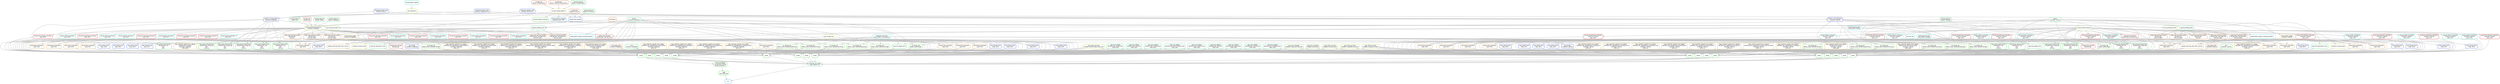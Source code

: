 digraph snakemake_dag {
    graph[bgcolor=white, margin=0];
    node[shape=box, style=rounded, fontname=sans,                 fontsize=10, penwidth=2];
    edge[penwidth=2, color=grey];
	0[label = "all", color = "0.55 0.6 0.85", style="rounded"];
	1[label = "maps\nplot_suffix: pdf", color = "0.32 0.6 0.85", style="rounded"];
	2[label = "build_eurocalliope\nco2_scenario: neutral\nmodel_resolution: 2", color = "0.33 0.6 0.85", style="rounded"];
	3[label = "model", color = "0.34 0.6 0.85", style="rounded"];
	4[label = "copy_euro_calliope\ndefinition_file: interest-rate\nsuffix: yaml", color = "0.41 0.6 0.85", style="rounded"];
	5[label = "copy_euro_calliope\ndefinition_file: renewable-techs\nsuffix: yaml", color = "0.41 0.6 0.85", style="rounded"];
	6[label = "copy_euro_calliope\ndefinition_file: storage-techs\nsuffix: yaml", color = "0.41 0.6 0.85", style="rounded"];
	7[label = "copy_euro_calliope\ndefinition_file: heat-techs\nsuffix: yaml", color = "0.41 0.6 0.85", style="rounded"];
	8[label = "copy_euro_calliope\ndefinition_file: demand-techs\nsuffix: yaml", color = "0.41 0.6 0.85", style="rounded"];
	9[label = "copy_euro_calliope\ndefinition_file: transformation-techs\nsuffix: yaml", color = "0.41 0.6 0.85", style="rounded"];
	10[label = "copy_euro_calliope\ndefinition_file: transport-techs\nsuffix: yaml", color = "0.41 0.6 0.85", style="rounded"];
	11[label = "copy_euro_calliope\ndefinition_file: link-techs\nsuffix: yaml", color = "0.41 0.6 0.85", style="rounded"];
	12[label = "copy_euro_calliope\ndefinition_file: legacy-techs\nsuffix: yaml", color = "0.41 0.6 0.85", style="rounded"];
	13[label = "copy_resolution_specific_euro_calliope\ndefinition_file: locations\nresolution: ehighways\nsuffix: yaml", color = "0.12 0.6 0.85", style="rounded"];
	14[label = "copy_resolution_specific_euro_calliope\ndefinition_file: directional-rooftop\nresolution: ehighways\nsuffix: yaml", color = "0.12 0.6 0.85", style="rounded"];
	15[label = "gas_storage\nresolution: ehighways", color = "0.65 0.6 0.85", style="rounded"];
	16[label = "gas_storage_xlsx", color = "0.19 0.6 0.85", style="rounded"];
	17[label = "copy_fuel_supply_techs", color = "0.37 0.6 0.85", style="rounded"];
	18[label = "regions\nresolution: ehighways", color = "0.42 0.6 0.85", style="rounded"];
	19[label = "fuel_cost_xlsx", color = "0.48 0.6 0.85", style="rounded"];
	20[label = "copy_fuel_distribution_techs", color = "0.39 0.6 0.85", style="rounded"];
	21[label = "copy_biofuel_techs\nyear: 2018", color = "0.63 0.6 0.85", style="rounded"];
	22[label = "annual_waste_supply\nresolution: ehighways", color = "0.15 0.6 0.85", style="rounded"];
	23[label = "annual_energy_balances", color = "0.16 0.6 0.85", style="rounded"];
	24[label = "eurostat_data_tsv\ndataset: energy-balance", color = "0.38 0.6 0.85", style="rounded"];
	25[label = "ch_data_xlsx\ndataset: energy-balance", color = "0.05 0.6 0.85", style="rounded"];
	26[label = "ch_data_xlsx\ndataset: industry-energy-balance", color = "0.05 0.6 0.85", style="rounded"];
	27[label = "emissions_scenario_yaml", color = "0.18 0.6 0.85", style="rounded"];
	28[label = "coal_supply_yaml\nresolution: ehighways", color = "0.08 0.6 0.85", style="rounded"];
	29[label = "annual_fuel_demand_constraints\nyear: 2018", color = "0.00 0.6 0.85", style="rounded"];
	30[label = "annual_subnational_demand\nresolution: ehighways", color = "0.25 0.6 0.85", style="rounded"];
	31[label = "annual_heat_demand", color = "0.61 0.6 0.85", style="rounded"];
	32[label = "eurostat_data_tsv\ndataset: hh-end-use", color = "0.38 0.6 0.85", style="rounded"];
	33[label = "ch_data_xlsx\ndataset: end-use", color = "0.05 0.6 0.85", style="rounded"];
	34[label = "annual_industry_demand\nprojection_year: 2050", color = "0.56 0.6 0.85", style="rounded"];
	35[label = "annual_transport_demand", color = "0.30 0.6 0.85", style="rounded"];
	36[label = "eurostat_data_tsv\ndataset: freight", color = "0.38 0.6 0.85", style="rounded"];
	37[label = "eurostat_data_tsv\ndataset: employees", color = "0.38 0.6 0.85", style="rounded"];
	38[label = "eurostat_data_tsv\ndataset: gva", color = "0.38 0.6 0.85", style="rounded"];
	39[label = "ch_data_xlsx\ndataset: gva", color = "0.05 0.6 0.85", style="rounded"];
	40[label = "annual_vehicle_constraints\nyear: 2018", color = "0.47 0.6 0.85", style="rounded"];
	41[label = "annual_heat_constraints\nyear: 2018", color = "0.10 0.6 0.85", style="rounded"];
	42[label = "scaled_heat_demand_profiles\ndemand_key: \nend_use: space-", color = "0.07 0.6 0.85", style="rounded"];
	43[label = "regional_dwelling_ratio", color = "0.40 0.6 0.85", style="rounded"];
	44[label = "eurostat_data_tsv\ndataset: dwellings", color = "0.38 0.6 0.85", style="rounded"];
	45[label = "heat_demand_profiles", color = "0.28 0.6 0.85", style="rounded"];
	46[label = "weather_and_population\nresolution: ehighways", color = "0.66 0.6 0.85", style="rounded"];
	47[label = "raw_population", color = "0.23 0.6 0.85", style="rounded"];
	48[label = "raw_population_zipped", color = "0.46 0.6 0.85", style="rounded"];
	49[label = "download_weather_data\nfilename: temperature.nc", color = "0.62 0.6 0.85", style="rounded"];
	50[label = "download_weather_data\nfilename: wind10m.nc", color = "0.62 0.6 0.85", style="rounded"];
	51[label = "download_weather_data\nfilename: tsoil5.nc", color = "0.62 0.6 0.85", style="rounded"];
	52[label = "when2heat", color = "0.06 0.6 0.85", style="rounded"];
	53[label = "scaled_heat_demand_profiles\ndemand_key: \nend_use: water-", color = "0.07 0.6 0.85", style="rounded"];
	54[label = "scaled_heat_demand_profiles\ndemand_key: \nend_use: ", color = "0.07 0.6 0.85", style="rounded"];
	55[label = "links\nresolution: ehighways", color = "0.35 0.6 0.85", style="rounded"];
	56[label = "ev_energy_cap\ndataset_name: demand-equals-light", color = "0.29 0.6 0.85", style="rounded"];
	57[label = "download_ramp_data\nramp_profile: ev-consumption", color = "0.50 0.6 0.85", style="rounded"];
	58[label = "ev_energy_cap\ndataset_name: demand-min-light", color = "0.29 0.6 0.85", style="rounded"];
	59[label = "ev_energy_cap\ndataset_name: demand-max-light", color = "0.29 0.6 0.85", style="rounded"];
	60[label = "ev_energy_cap\ndataset_name: demand-equals-heavy", color = "0.29 0.6 0.85", style="rounded"];
	61[label = "ev_energy_cap\ndataset_name: demand-min-heavy", color = "0.29 0.6 0.85", style="rounded"];
	62[label = "ev_energy_cap\ndataset_name: demand-max-heavy", color = "0.29 0.6 0.85", style="rounded"];
	63[label = "ev_energy_cap\ndataset_name: plugin", color = "0.29 0.6 0.85", style="rounded"];
	64[label = "download_ramp_data\nramp_profile: ev-plugin", color = "0.50 0.6 0.85", style="rounded"];
	65[label = "heat_pump_characteristics\ncharacteristic: energy-cap\nsink: \ntech: as", color = "0.36 0.6 0.85", style="rounded"];
	66[label = "heat_pump_characteristics\ncharacteristic: energy-cap\nsink: \ntech: gs", color = "0.36 0.6 0.85", style="rounded"];
	67[label = "heat_pump_characteristics\ncharacteristic: energy-cap\nsink: \ntech: ", color = "0.36 0.6 0.85", style="rounded"];
	68[label = "heat_pump_characteristics\ncharacteristic: cop\nsink: \ntech: as", color = "0.36 0.6 0.85", style="rounded"];
	69[label = "heat_pump_characteristics\ncharacteristic: cop\nsink: \ntech: gs", color = "0.36 0.6 0.85", style="rounded"];
	70[label = "heat_pump_characteristics\ncharacteristic: cop\nsink: \ntech: ", color = "0.36 0.6 0.85", style="rounded"];
	71[label = "update_electricity_with_other_sectors", color = "0.11 0.6 0.85", style="rounded"];
	72[label = "scaled_heat_demand_profiles\ndemand_key: -bau-electricity\nend_use: space-", color = "0.07 0.6 0.85", style="rounded"];
	73[label = "scaled_heat_demand_profiles\ndemand_key: -bau-electricity\nend_use: water-", color = "0.07 0.6 0.85", style="rounded"];
	74[label = "cooking_heat_demand\ndemand_key: -bau-electricity", color = "0.02 0.6 0.85", style="rounded"];
	75[label = "download_ramp_data\nramp_profile: cooking", color = "0.50 0.6 0.85", style="rounded"];
	76[label = "scaled_public_transport_demand_profiles", color = "0.51 0.6 0.85", style="rounded"];
	77[label = "cooking_heat_demand\ndemand_key: ", color = "0.02 0.6 0.85", style="rounded"];
	78[label = "copy_resolution_specific_euro_calliope\ndefinition_file: capacityfactors-open-field-pv\nresolution: ehighways\nsuffix: csv", color = "0.12 0.6 0.85", style="rounded"];
	79[label = "copy_resolution_specific_euro_calliope\ndefinition_file: capacityfactors-rooftop-pv-n\nresolution: ehighways\nsuffix: csv", color = "0.12 0.6 0.85", style="rounded"];
	80[label = "copy_resolution_specific_euro_calliope\ndefinition_file: capacityfactors-rooftop-pv-e-w\nresolution: ehighways\nsuffix: csv", color = "0.12 0.6 0.85", style="rounded"];
	81[label = "copy_resolution_specific_euro_calliope\ndefinition_file: capacityfactors-rooftop-pv-s-flat\nresolution: ehighways\nsuffix: csv", color = "0.12 0.6 0.85", style="rounded"];
	82[label = "copy_resolution_specific_euro_calliope\ndefinition_file: capacityfactors-wind-offshore\nresolution: ehighways\nsuffix: csv", color = "0.12 0.6 0.85", style="rounded"];
	83[label = "copy_resolution_specific_euro_calliope\ndefinition_file: capacityfactors-wind-onshore\nresolution: ehighways\nsuffix: csv", color = "0.12 0.6 0.85", style="rounded"];
	84[label = "copy_resolution_specific_euro_calliope\ndefinition_file: capacityfactors-hydro-ror\nresolution: ehighways\nsuffix: csv", color = "0.12 0.6 0.85", style="rounded"];
	85[label = "copy_resolution_specific_euro_calliope\ndefinition_file: capacityfactors-hydro-reservoir-inflow\nresolution: ehighways\nsuffix: csv", color = "0.12 0.6 0.85", style="rounded"];
	86[label = "copy_resolution_specific_euro_calliope\ndefinition_file: capacityfactors-rooftop-pv\nresolution: ehighways\nsuffix: csv", color = "0.12 0.6 0.85", style="rounded"];
	87[label = "copy_from_template\ntemplate: config_overrides.yaml", color = "0.26 0.6 0.85", style="rounded"];
	88[label = "copy_from_template\ntemplate: spores.yaml", color = "0.26 0.6 0.85", style="rounded"];
	89[label = "copy_2030_overrides\ntemplate: heat-techs.yaml", color = "0.22 0.6 0.85", style="rounded"];
	90[label = "copy_2030_overrides\ntemplate: renewable-techs.yaml", color = "0.22 0.6 0.85", style="rounded"];
	91[label = "copy_2030_overrides\ntemplate: storage-techs.yaml", color = "0.22 0.6 0.85", style="rounded"];
	92[label = "copy_2030_overrides\ntemplate: transformation-techs.yaml", color = "0.22 0.6 0.85", style="rounded"];
	93[label = "generate_pre_builds\ndate: 2023-01-18", color = "0.43 0.6 0.85", style="rounded"];
	94[label = "model", color = "0.34 0.6 0.85", style="rounded"];
	95[label = "copy_resolution_specific_euro_calliope\ndefinition_file: locations\nresolution: national\nsuffix: yaml", color = "0.12 0.6 0.85", style="rounded"];
	96[label = "copy_resolution_specific_euro_calliope\ndefinition_file: directional-rooftop\nresolution: national\nsuffix: yaml", color = "0.12 0.6 0.85", style="rounded"];
	97[label = "gas_storage\nresolution: national", color = "0.65 0.6 0.85", style="rounded"];
	98[label = "copy_fuel_supply_techs", color = "0.37 0.6 0.85", style="rounded"];
	99[label = "regions\nresolution: national", color = "0.42 0.6 0.85", style="rounded"];
	100[label = "copy_fuel_distribution_techs", color = "0.39 0.6 0.85", style="rounded"];
	101[label = "copy_biofuel_techs\nyear: 2010", color = "0.63 0.6 0.85", style="rounded"];
	102[label = "annual_waste_supply\nresolution: national", color = "0.15 0.6 0.85", style="rounded"];
	103[label = "emissions_scenario_yaml", color = "0.18 0.6 0.85", style="rounded"];
	104[label = "coal_supply_yaml\nresolution: national", color = "0.08 0.6 0.85", style="rounded"];
	105[label = "annual_fuel_demand_constraints\nresolution: national\nyear: 2010", color = "0.00 0.6 0.85", style="rounded"];
	106[label = "annual_national_demand", color = "0.24 0.6 0.85", style="rounded"];
	107[label = "annual_vehicle_constraints\nresolution: national\nyear: 2010", color = "0.47 0.6 0.85", style="rounded"];
	108[label = "annual_heat_constraints\nyear: 2010", color = "0.10 0.6 0.85", style="rounded"];
	109[label = "scaled_heat_demand_profiles\ndemand_key: \nend_use: space-", color = "0.07 0.6 0.85", style="rounded"];
	110[label = "regional_dwelling_ratio", color = "0.40 0.6 0.85", style="rounded"];
	111[label = "heat_demand_profiles", color = "0.28 0.6 0.85", style="rounded"];
	112[label = "weather_and_population\nresolution: national", color = "0.66 0.6 0.85", style="rounded"];
	113[label = "scaled_heat_demand_profiles\ndemand_key: \nend_use: water-", color = "0.07 0.6 0.85", style="rounded"];
	114[label = "scaled_heat_demand_profiles\ndemand_key: \nend_use: ", color = "0.07 0.6 0.85", style="rounded"];
	115[label = "links\nresolution: national", color = "0.35 0.6 0.85", style="rounded"];
	116[label = "ev_energy_cap\ndataset_name: demand-equals-light", color = "0.29 0.6 0.85", style="rounded"];
	117[label = "ev_energy_cap\ndataset_name: demand-min-light", color = "0.29 0.6 0.85", style="rounded"];
	118[label = "ev_energy_cap\ndataset_name: demand-max-light", color = "0.29 0.6 0.85", style="rounded"];
	119[label = "ev_energy_cap\ndataset_name: demand-equals-heavy", color = "0.29 0.6 0.85", style="rounded"];
	120[label = "ev_energy_cap\ndataset_name: demand-min-heavy", color = "0.29 0.6 0.85", style="rounded"];
	121[label = "ev_energy_cap\ndataset_name: demand-max-heavy", color = "0.29 0.6 0.85", style="rounded"];
	122[label = "ev_energy_cap\ndataset_name: plugin", color = "0.29 0.6 0.85", style="rounded"];
	123[label = "heat_pump_characteristics\ncharacteristic: energy-cap\nsink: \ntech: as", color = "0.36 0.6 0.85", style="rounded"];
	124[label = "heat_pump_characteristics\ncharacteristic: energy-cap\nsink: \ntech: gs", color = "0.36 0.6 0.85", style="rounded"];
	125[label = "heat_pump_characteristics\ncharacteristic: energy-cap\nsink: \ntech: ", color = "0.36 0.6 0.85", style="rounded"];
	126[label = "heat_pump_characteristics\ncharacteristic: cop\nsink: \ntech: as", color = "0.36 0.6 0.85", style="rounded"];
	127[label = "heat_pump_characteristics\ncharacteristic: cop\nsink: \ntech: gs", color = "0.36 0.6 0.85", style="rounded"];
	128[label = "heat_pump_characteristics\ncharacteristic: cop\nsink: \ntech: ", color = "0.36 0.6 0.85", style="rounded"];
	129[label = "update_electricity_with_other_sectors", color = "0.11 0.6 0.85", style="rounded"];
	130[label = "scaled_heat_demand_profiles\ndemand_key: -bau-electricity\nend_use: space-", color = "0.07 0.6 0.85", style="rounded"];
	131[label = "scaled_heat_demand_profiles\ndemand_key: -bau-electricity\nend_use: water-", color = "0.07 0.6 0.85", style="rounded"];
	132[label = "cooking_heat_demand\ndemand_key: -bau-electricity", color = "0.02 0.6 0.85", style="rounded"];
	133[label = "scaled_public_transport_demand_profiles", color = "0.51 0.6 0.85", style="rounded"];
	134[label = "cooking_heat_demand\ndemand_key: ", color = "0.02 0.6 0.85", style="rounded"];
	135[label = "copy_resolution_specific_euro_calliope\ndefinition_file: capacityfactors-open-field-pv\nresolution: national\nsuffix: csv", color = "0.12 0.6 0.85", style="rounded"];
	136[label = "copy_resolution_specific_euro_calliope\ndefinition_file: capacityfactors-rooftop-pv-n\nresolution: national\nsuffix: csv", color = "0.12 0.6 0.85", style="rounded"];
	137[label = "copy_resolution_specific_euro_calliope\ndefinition_file: capacityfactors-rooftop-pv-e-w\nresolution: national\nsuffix: csv", color = "0.12 0.6 0.85", style="rounded"];
	138[label = "copy_resolution_specific_euro_calliope\ndefinition_file: capacityfactors-rooftop-pv-s-flat\nresolution: national\nsuffix: csv", color = "0.12 0.6 0.85", style="rounded"];
	139[label = "copy_resolution_specific_euro_calliope\ndefinition_file: capacityfactors-wind-offshore\nresolution: national\nsuffix: csv", color = "0.12 0.6 0.85", style="rounded"];
	140[label = "copy_resolution_specific_euro_calliope\ndefinition_file: capacityfactors-wind-onshore\nresolution: national\nsuffix: csv", color = "0.12 0.6 0.85", style="rounded"];
	141[label = "copy_resolution_specific_euro_calliope\ndefinition_file: capacityfactors-hydro-ror\nresolution: national\nsuffix: csv", color = "0.12 0.6 0.85", style="rounded"];
	142[label = "copy_resolution_specific_euro_calliope\ndefinition_file: capacityfactors-hydro-reservoir-inflow\nresolution: national\nsuffix: csv", color = "0.12 0.6 0.85", style="rounded"];
	143[label = "copy_resolution_specific_euro_calliope\ndefinition_file: capacityfactors-rooftop-pv\nresolution: national\nsuffix: csv", color = "0.12 0.6 0.85", style="rounded"];
	144[label = "model", color = "0.34 0.6 0.85", style="rounded"];
	145[label = "copy_biofuel_techs\nyear: 2011", color = "0.63 0.6 0.85", style="rounded"];
	146[label = "annual_fuel_demand_constraints\nresolution: national\nyear: 2011", color = "0.00 0.6 0.85", style="rounded"];
	147[label = "annual_vehicle_constraints\nresolution: national\nyear: 2011", color = "0.47 0.6 0.85", style="rounded"];
	148[label = "annual_heat_constraints\nyear: 2011", color = "0.10 0.6 0.85", style="rounded"];
	149[label = "model", color = "0.34 0.6 0.85", style="rounded"];
	150[label = "copy_biofuel_techs\nyear: 2012", color = "0.63 0.6 0.85", style="rounded"];
	151[label = "annual_fuel_demand_constraints\nresolution: national\nyear: 2012", color = "0.00 0.6 0.85", style="rounded"];
	152[label = "annual_vehicle_constraints\nresolution: national\nyear: 2012", color = "0.47 0.6 0.85", style="rounded"];
	153[label = "annual_heat_constraints\nyear: 2012", color = "0.10 0.6 0.85", style="rounded"];
	154[label = "model", color = "0.34 0.6 0.85", style="rounded"];
	155[label = "copy_biofuel_techs\nyear: 2013", color = "0.63 0.6 0.85", style="rounded"];
	156[label = "annual_fuel_demand_constraints\nresolution: national\nyear: 2013", color = "0.00 0.6 0.85", style="rounded"];
	157[label = "annual_vehicle_constraints\nresolution: national\nyear: 2013", color = "0.47 0.6 0.85", style="rounded"];
	158[label = "annual_heat_constraints\nyear: 2013", color = "0.10 0.6 0.85", style="rounded"];
	159[label = "model", color = "0.34 0.6 0.85", style="rounded"];
	160[label = "copy_biofuel_techs\nyear: 2014", color = "0.63 0.6 0.85", style="rounded"];
	161[label = "annual_fuel_demand_constraints\nresolution: national\nyear: 2014", color = "0.00 0.6 0.85", style="rounded"];
	162[label = "annual_vehicle_constraints\nresolution: national\nyear: 2014", color = "0.47 0.6 0.85", style="rounded"];
	163[label = "annual_heat_constraints\nyear: 2014", color = "0.10 0.6 0.85", style="rounded"];
	164[label = "model", color = "0.34 0.6 0.85", style="rounded"];
	165[label = "copy_biofuel_techs\nyear: 2015", color = "0.63 0.6 0.85", style="rounded"];
	166[label = "annual_fuel_demand_constraints\nresolution: national\nyear: 2015", color = "0.00 0.6 0.85", style="rounded"];
	167[label = "annual_vehicle_constraints\nresolution: national\nyear: 2015", color = "0.47 0.6 0.85", style="rounded"];
	168[label = "annual_heat_constraints\nyear: 2015", color = "0.10 0.6 0.85", style="rounded"];
	169[label = "model", color = "0.34 0.6 0.85", style="rounded"];
	170[label = "copy_biofuel_techs\nyear: 2016", color = "0.63 0.6 0.85", style="rounded"];
	171[label = "annual_fuel_demand_constraints\nresolution: national\nyear: 2016", color = "0.00 0.6 0.85", style="rounded"];
	172[label = "annual_vehicle_constraints\nresolution: national\nyear: 2016", color = "0.47 0.6 0.85", style="rounded"];
	173[label = "annual_heat_constraints\nyear: 2016", color = "0.10 0.6 0.85", style="rounded"];
	174[label = "model", color = "0.34 0.6 0.85", style="rounded"];
	175[label = "copy_biofuel_techs\nyear: 2017", color = "0.63 0.6 0.85", style="rounded"];
	176[label = "annual_fuel_demand_constraints\nresolution: national\nyear: 2017", color = "0.00 0.6 0.85", style="rounded"];
	177[label = "annual_vehicle_constraints\nresolution: national\nyear: 2017", color = "0.47 0.6 0.85", style="rounded"];
	178[label = "annual_heat_constraints\nyear: 2017", color = "0.10 0.6 0.85", style="rounded"];
	179[label = "model", color = "0.34 0.6 0.85", style="rounded"];
	180[label = "copy_biofuel_techs\nyear: 2018", color = "0.63 0.6 0.85", style="rounded"];
	181[label = "annual_fuel_demand_constraints\nresolution: national\nyear: 2018", color = "0.00 0.6 0.85", style="rounded"];
	182[label = "annual_vehicle_constraints\nresolution: national\nyear: 2018", color = "0.47 0.6 0.85", style="rounded"];
	183[label = "annual_heat_constraints\nyear: 2018", color = "0.10 0.6 0.85", style="rounded"];
	184[label = "model", color = "0.34 0.6 0.85", style="rounded"];
	185[label = "copy_biofuel_techs\nyear: 2010", color = "0.63 0.6 0.85", style="rounded"];
	186[label = "annual_fuel_demand_constraints\nyear: 2010", color = "0.00 0.6 0.85", style="rounded"];
	187[label = "annual_vehicle_constraints\nyear: 2010", color = "0.47 0.6 0.85", style="rounded"];
	188[label = "annual_heat_constraints\nyear: 2010", color = "0.10 0.6 0.85", style="rounded"];
	189[label = "model", color = "0.34 0.6 0.85", style="rounded"];
	190[label = "copy_biofuel_techs\nyear: 2011", color = "0.63 0.6 0.85", style="rounded"];
	191[label = "annual_fuel_demand_constraints\nyear: 2011", color = "0.00 0.6 0.85", style="rounded"];
	192[label = "annual_vehicle_constraints\nyear: 2011", color = "0.47 0.6 0.85", style="rounded"];
	193[label = "annual_heat_constraints\nyear: 2011", color = "0.10 0.6 0.85", style="rounded"];
	194[label = "model", color = "0.34 0.6 0.85", style="rounded"];
	195[label = "copy_biofuel_techs\nyear: 2012", color = "0.63 0.6 0.85", style="rounded"];
	196[label = "annual_fuel_demand_constraints\nyear: 2012", color = "0.00 0.6 0.85", style="rounded"];
	197[label = "annual_vehicle_constraints\nyear: 2012", color = "0.47 0.6 0.85", style="rounded"];
	198[label = "annual_heat_constraints\nyear: 2012", color = "0.10 0.6 0.85", style="rounded"];
	199[label = "model", color = "0.34 0.6 0.85", style="rounded"];
	200[label = "copy_biofuel_techs\nyear: 2013", color = "0.63 0.6 0.85", style="rounded"];
	201[label = "annual_fuel_demand_constraints\nyear: 2013", color = "0.00 0.6 0.85", style="rounded"];
	202[label = "annual_vehicle_constraints\nyear: 2013", color = "0.47 0.6 0.85", style="rounded"];
	203[label = "annual_heat_constraints\nyear: 2013", color = "0.10 0.6 0.85", style="rounded"];
	204[label = "model", color = "0.34 0.6 0.85", style="rounded"];
	205[label = "copy_biofuel_techs\nyear: 2014", color = "0.63 0.6 0.85", style="rounded"];
	206[label = "annual_fuel_demand_constraints\nyear: 2014", color = "0.00 0.6 0.85", style="rounded"];
	207[label = "annual_vehicle_constraints\nyear: 2014", color = "0.47 0.6 0.85", style="rounded"];
	208[label = "annual_heat_constraints\nyear: 2014", color = "0.10 0.6 0.85", style="rounded"];
	209[label = "model", color = "0.34 0.6 0.85", style="rounded"];
	210[label = "copy_biofuel_techs\nyear: 2015", color = "0.63 0.6 0.85", style="rounded"];
	211[label = "annual_fuel_demand_constraints\nyear: 2015", color = "0.00 0.6 0.85", style="rounded"];
	212[label = "annual_vehicle_constraints\nyear: 2015", color = "0.47 0.6 0.85", style="rounded"];
	213[label = "annual_heat_constraints\nyear: 2015", color = "0.10 0.6 0.85", style="rounded"];
	214[label = "model", color = "0.34 0.6 0.85", style="rounded"];
	215[label = "copy_biofuel_techs\nyear: 2016", color = "0.63 0.6 0.85", style="rounded"];
	216[label = "annual_fuel_demand_constraints\nyear: 2016", color = "0.00 0.6 0.85", style="rounded"];
	217[label = "annual_vehicle_constraints\nyear: 2016", color = "0.47 0.6 0.85", style="rounded"];
	218[label = "annual_heat_constraints\nyear: 2016", color = "0.10 0.6 0.85", style="rounded"];
	219[label = "model", color = "0.34 0.6 0.85", style="rounded"];
	220[label = "copy_biofuel_techs\nyear: 2017", color = "0.63 0.6 0.85", style="rounded"];
	221[label = "annual_fuel_demand_constraints\nyear: 2017", color = "0.00 0.6 0.85", style="rounded"];
	222[label = "annual_vehicle_constraints\nyear: 2017", color = "0.47 0.6 0.85", style="rounded"];
	223[label = "annual_heat_constraints\nyear: 2017", color = "0.10 0.6 0.85", style="rounded"];
	1 -> 0
	93 -> 0
	2 -> 1
	3 -> 2
	4 -> 3
	5 -> 3
	6 -> 3
	7 -> 3
	8 -> 3
	9 -> 3
	10 -> 3
	11 -> 3
	12 -> 3
	13 -> 3
	14 -> 3
	15 -> 3
	17 -> 3
	20 -> 3
	21 -> 3
	27 -> 3
	28 -> 3
	29 -> 3
	40 -> 3
	41 -> 3
	55 -> 3
	56 -> 3
	58 -> 3
	59 -> 3
	60 -> 3
	61 -> 3
	62 -> 3
	63 -> 3
	65 -> 3
	66 -> 3
	67 -> 3
	68 -> 3
	69 -> 3
	70 -> 3
	71 -> 3
	77 -> 3
	54 -> 3
	78 -> 3
	79 -> 3
	80 -> 3
	81 -> 3
	82 -> 3
	83 -> 3
	84 -> 3
	85 -> 3
	86 -> 3
	87 -> 3
	88 -> 3
	89 -> 3
	90 -> 3
	91 -> 3
	92 -> 3
	16 -> 15
	18 -> 17
	19 -> 17
	18 -> 20
	22 -> 21
	23 -> 22
	24 -> 23
	25 -> 23
	26 -> 23
	18 -> 27
	30 -> 29
	31 -> 30
	34 -> 30
	35 -> 30
	36 -> 30
	37 -> 30
	38 -> 30
	39 -> 30
	32 -> 31
	33 -> 31
	23 -> 31
	23 -> 34
	23 -> 35
	30 -> 40
	42 -> 41
	53 -> 41
	54 -> 41
	22 -> 41
	30 -> 42
	43 -> 42
	45 -> 42
	18 -> 43
	44 -> 43
	46 -> 45
	52 -> 45
	47 -> 46
	49 -> 46
	50 -> 46
	51 -> 46
	48 -> 47
	30 -> 53
	43 -> 53
	45 -> 53
	30 -> 54
	43 -> 54
	45 -> 54
	18 -> 56
	57 -> 56
	18 -> 58
	57 -> 58
	18 -> 59
	57 -> 59
	18 -> 60
	57 -> 60
	18 -> 61
	57 -> 61
	18 -> 62
	57 -> 62
	18 -> 63
	64 -> 63
	46 -> 65
	30 -> 65
	46 -> 66
	30 -> 66
	46 -> 67
	30 -> 67
	46 -> 68
	30 -> 68
	46 -> 69
	30 -> 69
	46 -> 70
	30 -> 70
	72 -> 71
	73 -> 71
	74 -> 71
	76 -> 71
	30 -> 71
	18 -> 71
	30 -> 72
	43 -> 72
	45 -> 72
	30 -> 73
	43 -> 73
	45 -> 73
	75 -> 74
	18 -> 74
	30 -> 74
	18 -> 76
	30 -> 76
	75 -> 77
	18 -> 77
	30 -> 77
	94 -> 93
	144 -> 93
	149 -> 93
	154 -> 93
	159 -> 93
	164 -> 93
	169 -> 93
	174 -> 93
	179 -> 93
	184 -> 93
	189 -> 93
	194 -> 93
	199 -> 93
	204 -> 93
	209 -> 93
	214 -> 93
	219 -> 93
	3 -> 93
	4 -> 94
	5 -> 94
	6 -> 94
	7 -> 94
	8 -> 94
	9 -> 94
	10 -> 94
	11 -> 94
	12 -> 94
	95 -> 94
	96 -> 94
	97 -> 94
	98 -> 94
	100 -> 94
	101 -> 94
	103 -> 94
	104 -> 94
	105 -> 94
	107 -> 94
	108 -> 94
	115 -> 94
	116 -> 94
	117 -> 94
	118 -> 94
	119 -> 94
	120 -> 94
	121 -> 94
	122 -> 94
	123 -> 94
	124 -> 94
	125 -> 94
	126 -> 94
	127 -> 94
	128 -> 94
	129 -> 94
	134 -> 94
	114 -> 94
	135 -> 94
	136 -> 94
	137 -> 94
	138 -> 94
	139 -> 94
	140 -> 94
	141 -> 94
	142 -> 94
	143 -> 94
	87 -> 94
	88 -> 94
	89 -> 94
	90 -> 94
	91 -> 94
	92 -> 94
	16 -> 97
	99 -> 98
	19 -> 98
	99 -> 100
	102 -> 101
	23 -> 102
	99 -> 103
	106 -> 105
	31 -> 106
	34 -> 106
	35 -> 106
	106 -> 107
	109 -> 108
	113 -> 108
	114 -> 108
	102 -> 108
	106 -> 109
	110 -> 109
	111 -> 109
	99 -> 110
	44 -> 110
	112 -> 111
	52 -> 111
	47 -> 112
	49 -> 112
	50 -> 112
	51 -> 112
	106 -> 113
	110 -> 113
	111 -> 113
	106 -> 114
	110 -> 114
	111 -> 114
	99 -> 116
	57 -> 116
	99 -> 117
	57 -> 117
	99 -> 118
	57 -> 118
	99 -> 119
	57 -> 119
	99 -> 120
	57 -> 120
	99 -> 121
	57 -> 121
	99 -> 122
	64 -> 122
	112 -> 123
	106 -> 123
	112 -> 124
	106 -> 124
	112 -> 125
	106 -> 125
	112 -> 126
	106 -> 126
	112 -> 127
	106 -> 127
	112 -> 128
	106 -> 128
	130 -> 129
	131 -> 129
	132 -> 129
	133 -> 129
	106 -> 129
	99 -> 129
	106 -> 130
	110 -> 130
	111 -> 130
	106 -> 131
	110 -> 131
	111 -> 131
	75 -> 132
	99 -> 132
	106 -> 132
	99 -> 133
	106 -> 133
	75 -> 134
	99 -> 134
	106 -> 134
	4 -> 144
	5 -> 144
	6 -> 144
	7 -> 144
	8 -> 144
	9 -> 144
	10 -> 144
	11 -> 144
	12 -> 144
	95 -> 144
	96 -> 144
	97 -> 144
	98 -> 144
	100 -> 144
	145 -> 144
	103 -> 144
	104 -> 144
	146 -> 144
	147 -> 144
	148 -> 144
	115 -> 144
	116 -> 144
	117 -> 144
	118 -> 144
	119 -> 144
	120 -> 144
	121 -> 144
	122 -> 144
	123 -> 144
	124 -> 144
	125 -> 144
	126 -> 144
	127 -> 144
	128 -> 144
	129 -> 144
	134 -> 144
	114 -> 144
	135 -> 144
	136 -> 144
	137 -> 144
	138 -> 144
	139 -> 144
	140 -> 144
	141 -> 144
	142 -> 144
	143 -> 144
	87 -> 144
	88 -> 144
	89 -> 144
	90 -> 144
	91 -> 144
	92 -> 144
	102 -> 145
	106 -> 146
	106 -> 147
	109 -> 148
	113 -> 148
	114 -> 148
	102 -> 148
	4 -> 149
	5 -> 149
	6 -> 149
	7 -> 149
	8 -> 149
	9 -> 149
	10 -> 149
	11 -> 149
	12 -> 149
	95 -> 149
	96 -> 149
	97 -> 149
	98 -> 149
	100 -> 149
	150 -> 149
	103 -> 149
	104 -> 149
	151 -> 149
	152 -> 149
	153 -> 149
	115 -> 149
	116 -> 149
	117 -> 149
	118 -> 149
	119 -> 149
	120 -> 149
	121 -> 149
	122 -> 149
	123 -> 149
	124 -> 149
	125 -> 149
	126 -> 149
	127 -> 149
	128 -> 149
	129 -> 149
	134 -> 149
	114 -> 149
	135 -> 149
	136 -> 149
	137 -> 149
	138 -> 149
	139 -> 149
	140 -> 149
	141 -> 149
	142 -> 149
	143 -> 149
	87 -> 149
	88 -> 149
	89 -> 149
	90 -> 149
	91 -> 149
	92 -> 149
	102 -> 150
	106 -> 151
	106 -> 152
	109 -> 153
	113 -> 153
	114 -> 153
	102 -> 153
	4 -> 154
	5 -> 154
	6 -> 154
	7 -> 154
	8 -> 154
	9 -> 154
	10 -> 154
	11 -> 154
	12 -> 154
	95 -> 154
	96 -> 154
	97 -> 154
	98 -> 154
	100 -> 154
	155 -> 154
	103 -> 154
	104 -> 154
	156 -> 154
	157 -> 154
	158 -> 154
	115 -> 154
	116 -> 154
	117 -> 154
	118 -> 154
	119 -> 154
	120 -> 154
	121 -> 154
	122 -> 154
	123 -> 154
	124 -> 154
	125 -> 154
	126 -> 154
	127 -> 154
	128 -> 154
	129 -> 154
	134 -> 154
	114 -> 154
	135 -> 154
	136 -> 154
	137 -> 154
	138 -> 154
	139 -> 154
	140 -> 154
	141 -> 154
	142 -> 154
	143 -> 154
	87 -> 154
	88 -> 154
	89 -> 154
	90 -> 154
	91 -> 154
	92 -> 154
	102 -> 155
	106 -> 156
	106 -> 157
	109 -> 158
	113 -> 158
	114 -> 158
	102 -> 158
	4 -> 159
	5 -> 159
	6 -> 159
	7 -> 159
	8 -> 159
	9 -> 159
	10 -> 159
	11 -> 159
	12 -> 159
	95 -> 159
	96 -> 159
	97 -> 159
	98 -> 159
	100 -> 159
	160 -> 159
	103 -> 159
	104 -> 159
	161 -> 159
	162 -> 159
	163 -> 159
	115 -> 159
	116 -> 159
	117 -> 159
	118 -> 159
	119 -> 159
	120 -> 159
	121 -> 159
	122 -> 159
	123 -> 159
	124 -> 159
	125 -> 159
	126 -> 159
	127 -> 159
	128 -> 159
	129 -> 159
	134 -> 159
	114 -> 159
	135 -> 159
	136 -> 159
	137 -> 159
	138 -> 159
	139 -> 159
	140 -> 159
	141 -> 159
	142 -> 159
	143 -> 159
	87 -> 159
	88 -> 159
	89 -> 159
	90 -> 159
	91 -> 159
	92 -> 159
	102 -> 160
	106 -> 161
	106 -> 162
	109 -> 163
	113 -> 163
	114 -> 163
	102 -> 163
	4 -> 164
	5 -> 164
	6 -> 164
	7 -> 164
	8 -> 164
	9 -> 164
	10 -> 164
	11 -> 164
	12 -> 164
	95 -> 164
	96 -> 164
	97 -> 164
	98 -> 164
	100 -> 164
	165 -> 164
	103 -> 164
	104 -> 164
	166 -> 164
	167 -> 164
	168 -> 164
	115 -> 164
	116 -> 164
	117 -> 164
	118 -> 164
	119 -> 164
	120 -> 164
	121 -> 164
	122 -> 164
	123 -> 164
	124 -> 164
	125 -> 164
	126 -> 164
	127 -> 164
	128 -> 164
	129 -> 164
	134 -> 164
	114 -> 164
	135 -> 164
	136 -> 164
	137 -> 164
	138 -> 164
	139 -> 164
	140 -> 164
	141 -> 164
	142 -> 164
	143 -> 164
	87 -> 164
	88 -> 164
	89 -> 164
	90 -> 164
	91 -> 164
	92 -> 164
	102 -> 165
	106 -> 166
	106 -> 167
	109 -> 168
	113 -> 168
	114 -> 168
	102 -> 168
	4 -> 169
	5 -> 169
	6 -> 169
	7 -> 169
	8 -> 169
	9 -> 169
	10 -> 169
	11 -> 169
	12 -> 169
	95 -> 169
	96 -> 169
	97 -> 169
	98 -> 169
	100 -> 169
	170 -> 169
	103 -> 169
	104 -> 169
	171 -> 169
	172 -> 169
	173 -> 169
	115 -> 169
	116 -> 169
	117 -> 169
	118 -> 169
	119 -> 169
	120 -> 169
	121 -> 169
	122 -> 169
	123 -> 169
	124 -> 169
	125 -> 169
	126 -> 169
	127 -> 169
	128 -> 169
	129 -> 169
	134 -> 169
	114 -> 169
	135 -> 169
	136 -> 169
	137 -> 169
	138 -> 169
	139 -> 169
	140 -> 169
	141 -> 169
	142 -> 169
	143 -> 169
	87 -> 169
	88 -> 169
	89 -> 169
	90 -> 169
	91 -> 169
	92 -> 169
	102 -> 170
	106 -> 171
	106 -> 172
	109 -> 173
	113 -> 173
	114 -> 173
	102 -> 173
	4 -> 174
	5 -> 174
	6 -> 174
	7 -> 174
	8 -> 174
	9 -> 174
	10 -> 174
	11 -> 174
	12 -> 174
	95 -> 174
	96 -> 174
	97 -> 174
	98 -> 174
	100 -> 174
	175 -> 174
	103 -> 174
	104 -> 174
	176 -> 174
	177 -> 174
	178 -> 174
	115 -> 174
	116 -> 174
	117 -> 174
	118 -> 174
	119 -> 174
	120 -> 174
	121 -> 174
	122 -> 174
	123 -> 174
	124 -> 174
	125 -> 174
	126 -> 174
	127 -> 174
	128 -> 174
	129 -> 174
	134 -> 174
	114 -> 174
	135 -> 174
	136 -> 174
	137 -> 174
	138 -> 174
	139 -> 174
	140 -> 174
	141 -> 174
	142 -> 174
	143 -> 174
	87 -> 174
	88 -> 174
	89 -> 174
	90 -> 174
	91 -> 174
	92 -> 174
	102 -> 175
	106 -> 176
	106 -> 177
	109 -> 178
	113 -> 178
	114 -> 178
	102 -> 178
	4 -> 179
	5 -> 179
	6 -> 179
	7 -> 179
	8 -> 179
	9 -> 179
	10 -> 179
	11 -> 179
	12 -> 179
	95 -> 179
	96 -> 179
	97 -> 179
	98 -> 179
	100 -> 179
	180 -> 179
	103 -> 179
	104 -> 179
	181 -> 179
	182 -> 179
	183 -> 179
	115 -> 179
	116 -> 179
	117 -> 179
	118 -> 179
	119 -> 179
	120 -> 179
	121 -> 179
	122 -> 179
	123 -> 179
	124 -> 179
	125 -> 179
	126 -> 179
	127 -> 179
	128 -> 179
	129 -> 179
	134 -> 179
	114 -> 179
	135 -> 179
	136 -> 179
	137 -> 179
	138 -> 179
	139 -> 179
	140 -> 179
	141 -> 179
	142 -> 179
	143 -> 179
	87 -> 179
	88 -> 179
	89 -> 179
	90 -> 179
	91 -> 179
	92 -> 179
	102 -> 180
	106 -> 181
	106 -> 182
	109 -> 183
	113 -> 183
	114 -> 183
	102 -> 183
	4 -> 184
	5 -> 184
	6 -> 184
	7 -> 184
	8 -> 184
	9 -> 184
	10 -> 184
	11 -> 184
	12 -> 184
	13 -> 184
	14 -> 184
	15 -> 184
	17 -> 184
	20 -> 184
	185 -> 184
	27 -> 184
	28 -> 184
	186 -> 184
	187 -> 184
	188 -> 184
	55 -> 184
	56 -> 184
	58 -> 184
	59 -> 184
	60 -> 184
	61 -> 184
	62 -> 184
	63 -> 184
	65 -> 184
	66 -> 184
	67 -> 184
	68 -> 184
	69 -> 184
	70 -> 184
	71 -> 184
	77 -> 184
	54 -> 184
	78 -> 184
	79 -> 184
	80 -> 184
	81 -> 184
	82 -> 184
	83 -> 184
	84 -> 184
	85 -> 184
	86 -> 184
	87 -> 184
	88 -> 184
	89 -> 184
	90 -> 184
	91 -> 184
	92 -> 184
	22 -> 185
	30 -> 186
	30 -> 187
	42 -> 188
	53 -> 188
	54 -> 188
	22 -> 188
	4 -> 189
	5 -> 189
	6 -> 189
	7 -> 189
	8 -> 189
	9 -> 189
	10 -> 189
	11 -> 189
	12 -> 189
	13 -> 189
	14 -> 189
	15 -> 189
	17 -> 189
	20 -> 189
	190 -> 189
	27 -> 189
	28 -> 189
	191 -> 189
	192 -> 189
	193 -> 189
	55 -> 189
	56 -> 189
	58 -> 189
	59 -> 189
	60 -> 189
	61 -> 189
	62 -> 189
	63 -> 189
	65 -> 189
	66 -> 189
	67 -> 189
	68 -> 189
	69 -> 189
	70 -> 189
	71 -> 189
	77 -> 189
	54 -> 189
	78 -> 189
	79 -> 189
	80 -> 189
	81 -> 189
	82 -> 189
	83 -> 189
	84 -> 189
	85 -> 189
	86 -> 189
	87 -> 189
	88 -> 189
	89 -> 189
	90 -> 189
	91 -> 189
	92 -> 189
	22 -> 190
	30 -> 191
	30 -> 192
	42 -> 193
	53 -> 193
	54 -> 193
	22 -> 193
	4 -> 194
	5 -> 194
	6 -> 194
	7 -> 194
	8 -> 194
	9 -> 194
	10 -> 194
	11 -> 194
	12 -> 194
	13 -> 194
	14 -> 194
	15 -> 194
	17 -> 194
	20 -> 194
	195 -> 194
	27 -> 194
	28 -> 194
	196 -> 194
	197 -> 194
	198 -> 194
	55 -> 194
	56 -> 194
	58 -> 194
	59 -> 194
	60 -> 194
	61 -> 194
	62 -> 194
	63 -> 194
	65 -> 194
	66 -> 194
	67 -> 194
	68 -> 194
	69 -> 194
	70 -> 194
	71 -> 194
	77 -> 194
	54 -> 194
	78 -> 194
	79 -> 194
	80 -> 194
	81 -> 194
	82 -> 194
	83 -> 194
	84 -> 194
	85 -> 194
	86 -> 194
	87 -> 194
	88 -> 194
	89 -> 194
	90 -> 194
	91 -> 194
	92 -> 194
	22 -> 195
	30 -> 196
	30 -> 197
	42 -> 198
	53 -> 198
	54 -> 198
	22 -> 198
	4 -> 199
	5 -> 199
	6 -> 199
	7 -> 199
	8 -> 199
	9 -> 199
	10 -> 199
	11 -> 199
	12 -> 199
	13 -> 199
	14 -> 199
	15 -> 199
	17 -> 199
	20 -> 199
	200 -> 199
	27 -> 199
	28 -> 199
	201 -> 199
	202 -> 199
	203 -> 199
	55 -> 199
	56 -> 199
	58 -> 199
	59 -> 199
	60 -> 199
	61 -> 199
	62 -> 199
	63 -> 199
	65 -> 199
	66 -> 199
	67 -> 199
	68 -> 199
	69 -> 199
	70 -> 199
	71 -> 199
	77 -> 199
	54 -> 199
	78 -> 199
	79 -> 199
	80 -> 199
	81 -> 199
	82 -> 199
	83 -> 199
	84 -> 199
	85 -> 199
	86 -> 199
	87 -> 199
	88 -> 199
	89 -> 199
	90 -> 199
	91 -> 199
	92 -> 199
	22 -> 200
	30 -> 201
	30 -> 202
	42 -> 203
	53 -> 203
	54 -> 203
	22 -> 203
	4 -> 204
	5 -> 204
	6 -> 204
	7 -> 204
	8 -> 204
	9 -> 204
	10 -> 204
	11 -> 204
	12 -> 204
	13 -> 204
	14 -> 204
	15 -> 204
	17 -> 204
	20 -> 204
	205 -> 204
	27 -> 204
	28 -> 204
	206 -> 204
	207 -> 204
	208 -> 204
	55 -> 204
	56 -> 204
	58 -> 204
	59 -> 204
	60 -> 204
	61 -> 204
	62 -> 204
	63 -> 204
	65 -> 204
	66 -> 204
	67 -> 204
	68 -> 204
	69 -> 204
	70 -> 204
	71 -> 204
	77 -> 204
	54 -> 204
	78 -> 204
	79 -> 204
	80 -> 204
	81 -> 204
	82 -> 204
	83 -> 204
	84 -> 204
	85 -> 204
	86 -> 204
	87 -> 204
	88 -> 204
	89 -> 204
	90 -> 204
	91 -> 204
	92 -> 204
	22 -> 205
	30 -> 206
	30 -> 207
	42 -> 208
	53 -> 208
	54 -> 208
	22 -> 208
	4 -> 209
	5 -> 209
	6 -> 209
	7 -> 209
	8 -> 209
	9 -> 209
	10 -> 209
	11 -> 209
	12 -> 209
	13 -> 209
	14 -> 209
	15 -> 209
	17 -> 209
	20 -> 209
	210 -> 209
	27 -> 209
	28 -> 209
	211 -> 209
	212 -> 209
	213 -> 209
	55 -> 209
	56 -> 209
	58 -> 209
	59 -> 209
	60 -> 209
	61 -> 209
	62 -> 209
	63 -> 209
	65 -> 209
	66 -> 209
	67 -> 209
	68 -> 209
	69 -> 209
	70 -> 209
	71 -> 209
	77 -> 209
	54 -> 209
	78 -> 209
	79 -> 209
	80 -> 209
	81 -> 209
	82 -> 209
	83 -> 209
	84 -> 209
	85 -> 209
	86 -> 209
	87 -> 209
	88 -> 209
	89 -> 209
	90 -> 209
	91 -> 209
	92 -> 209
	22 -> 210
	30 -> 211
	30 -> 212
	42 -> 213
	53 -> 213
	54 -> 213
	22 -> 213
	4 -> 214
	5 -> 214
	6 -> 214
	7 -> 214
	8 -> 214
	9 -> 214
	10 -> 214
	11 -> 214
	12 -> 214
	13 -> 214
	14 -> 214
	15 -> 214
	17 -> 214
	20 -> 214
	215 -> 214
	27 -> 214
	28 -> 214
	216 -> 214
	217 -> 214
	218 -> 214
	55 -> 214
	56 -> 214
	58 -> 214
	59 -> 214
	60 -> 214
	61 -> 214
	62 -> 214
	63 -> 214
	65 -> 214
	66 -> 214
	67 -> 214
	68 -> 214
	69 -> 214
	70 -> 214
	71 -> 214
	77 -> 214
	54 -> 214
	78 -> 214
	79 -> 214
	80 -> 214
	81 -> 214
	82 -> 214
	83 -> 214
	84 -> 214
	85 -> 214
	86 -> 214
	87 -> 214
	88 -> 214
	89 -> 214
	90 -> 214
	91 -> 214
	92 -> 214
	22 -> 215
	30 -> 216
	30 -> 217
	42 -> 218
	53 -> 218
	54 -> 218
	22 -> 218
	4 -> 219
	5 -> 219
	6 -> 219
	7 -> 219
	8 -> 219
	9 -> 219
	10 -> 219
	11 -> 219
	12 -> 219
	13 -> 219
	14 -> 219
	15 -> 219
	17 -> 219
	20 -> 219
	220 -> 219
	27 -> 219
	28 -> 219
	221 -> 219
	222 -> 219
	223 -> 219
	55 -> 219
	56 -> 219
	58 -> 219
	59 -> 219
	60 -> 219
	61 -> 219
	62 -> 219
	63 -> 219
	65 -> 219
	66 -> 219
	67 -> 219
	68 -> 219
	69 -> 219
	70 -> 219
	71 -> 219
	77 -> 219
	54 -> 219
	78 -> 219
	79 -> 219
	80 -> 219
	81 -> 219
	82 -> 219
	83 -> 219
	84 -> 219
	85 -> 219
	86 -> 219
	87 -> 219
	88 -> 219
	89 -> 219
	90 -> 219
	91 -> 219
	92 -> 219
	22 -> 220
	30 -> 221
	30 -> 222
	42 -> 223
	53 -> 223
	54 -> 223
	22 -> 223
}            
